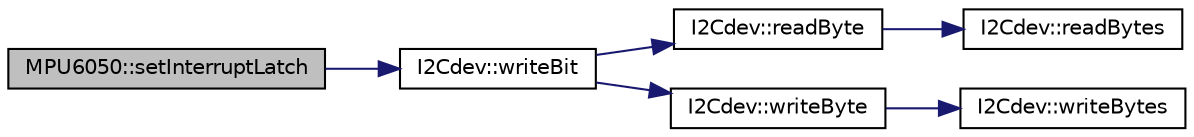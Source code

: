 digraph "MPU6050::setInterruptLatch"
{
  edge [fontname="Helvetica",fontsize="10",labelfontname="Helvetica",labelfontsize="10"];
  node [fontname="Helvetica",fontsize="10",shape=record];
  rankdir="LR";
  Node1060 [label="MPU6050::setInterruptLatch",height=0.2,width=0.4,color="black", fillcolor="grey75", style="filled", fontcolor="black"];
  Node1060 -> Node1061 [color="midnightblue",fontsize="10",style="solid",fontname="Helvetica"];
  Node1061 [label="I2Cdev::writeBit",height=0.2,width=0.4,color="black", fillcolor="white", style="filled",URL="$class_i2_cdev.html#aa68890af87de5471d32e583ebbd91acb",tooltip="write a single bit in an 8-bit device register. "];
  Node1061 -> Node1062 [color="midnightblue",fontsize="10",style="solid",fontname="Helvetica"];
  Node1062 [label="I2Cdev::readByte",height=0.2,width=0.4,color="black", fillcolor="white", style="filled",URL="$class_i2_cdev.html#aef1db446b45660c6631fc780278ac366",tooltip="Read single byte from an 8-bit device register. "];
  Node1062 -> Node1063 [color="midnightblue",fontsize="10",style="solid",fontname="Helvetica"];
  Node1063 [label="I2Cdev::readBytes",height=0.2,width=0.4,color="black", fillcolor="white", style="filled",URL="$class_i2_cdev.html#ae1eed9468ce4653e080bfd8481d2ac88",tooltip="Read multiple bytes from an 8-bit device register. "];
  Node1061 -> Node1064 [color="midnightblue",fontsize="10",style="solid",fontname="Helvetica"];
  Node1064 [label="I2Cdev::writeByte",height=0.2,width=0.4,color="black", fillcolor="white", style="filled",URL="$class_i2_cdev.html#aeb297637ef985cd562da465ba61b7042",tooltip="Write single byte to an 8-bit device register. "];
  Node1064 -> Node1065 [color="midnightblue",fontsize="10",style="solid",fontname="Helvetica"];
  Node1065 [label="I2Cdev::writeBytes",height=0.2,width=0.4,color="black", fillcolor="white", style="filled",URL="$class_i2_cdev.html#aa4e39cac6c0eac5112f9132084bcc93e"];
}
